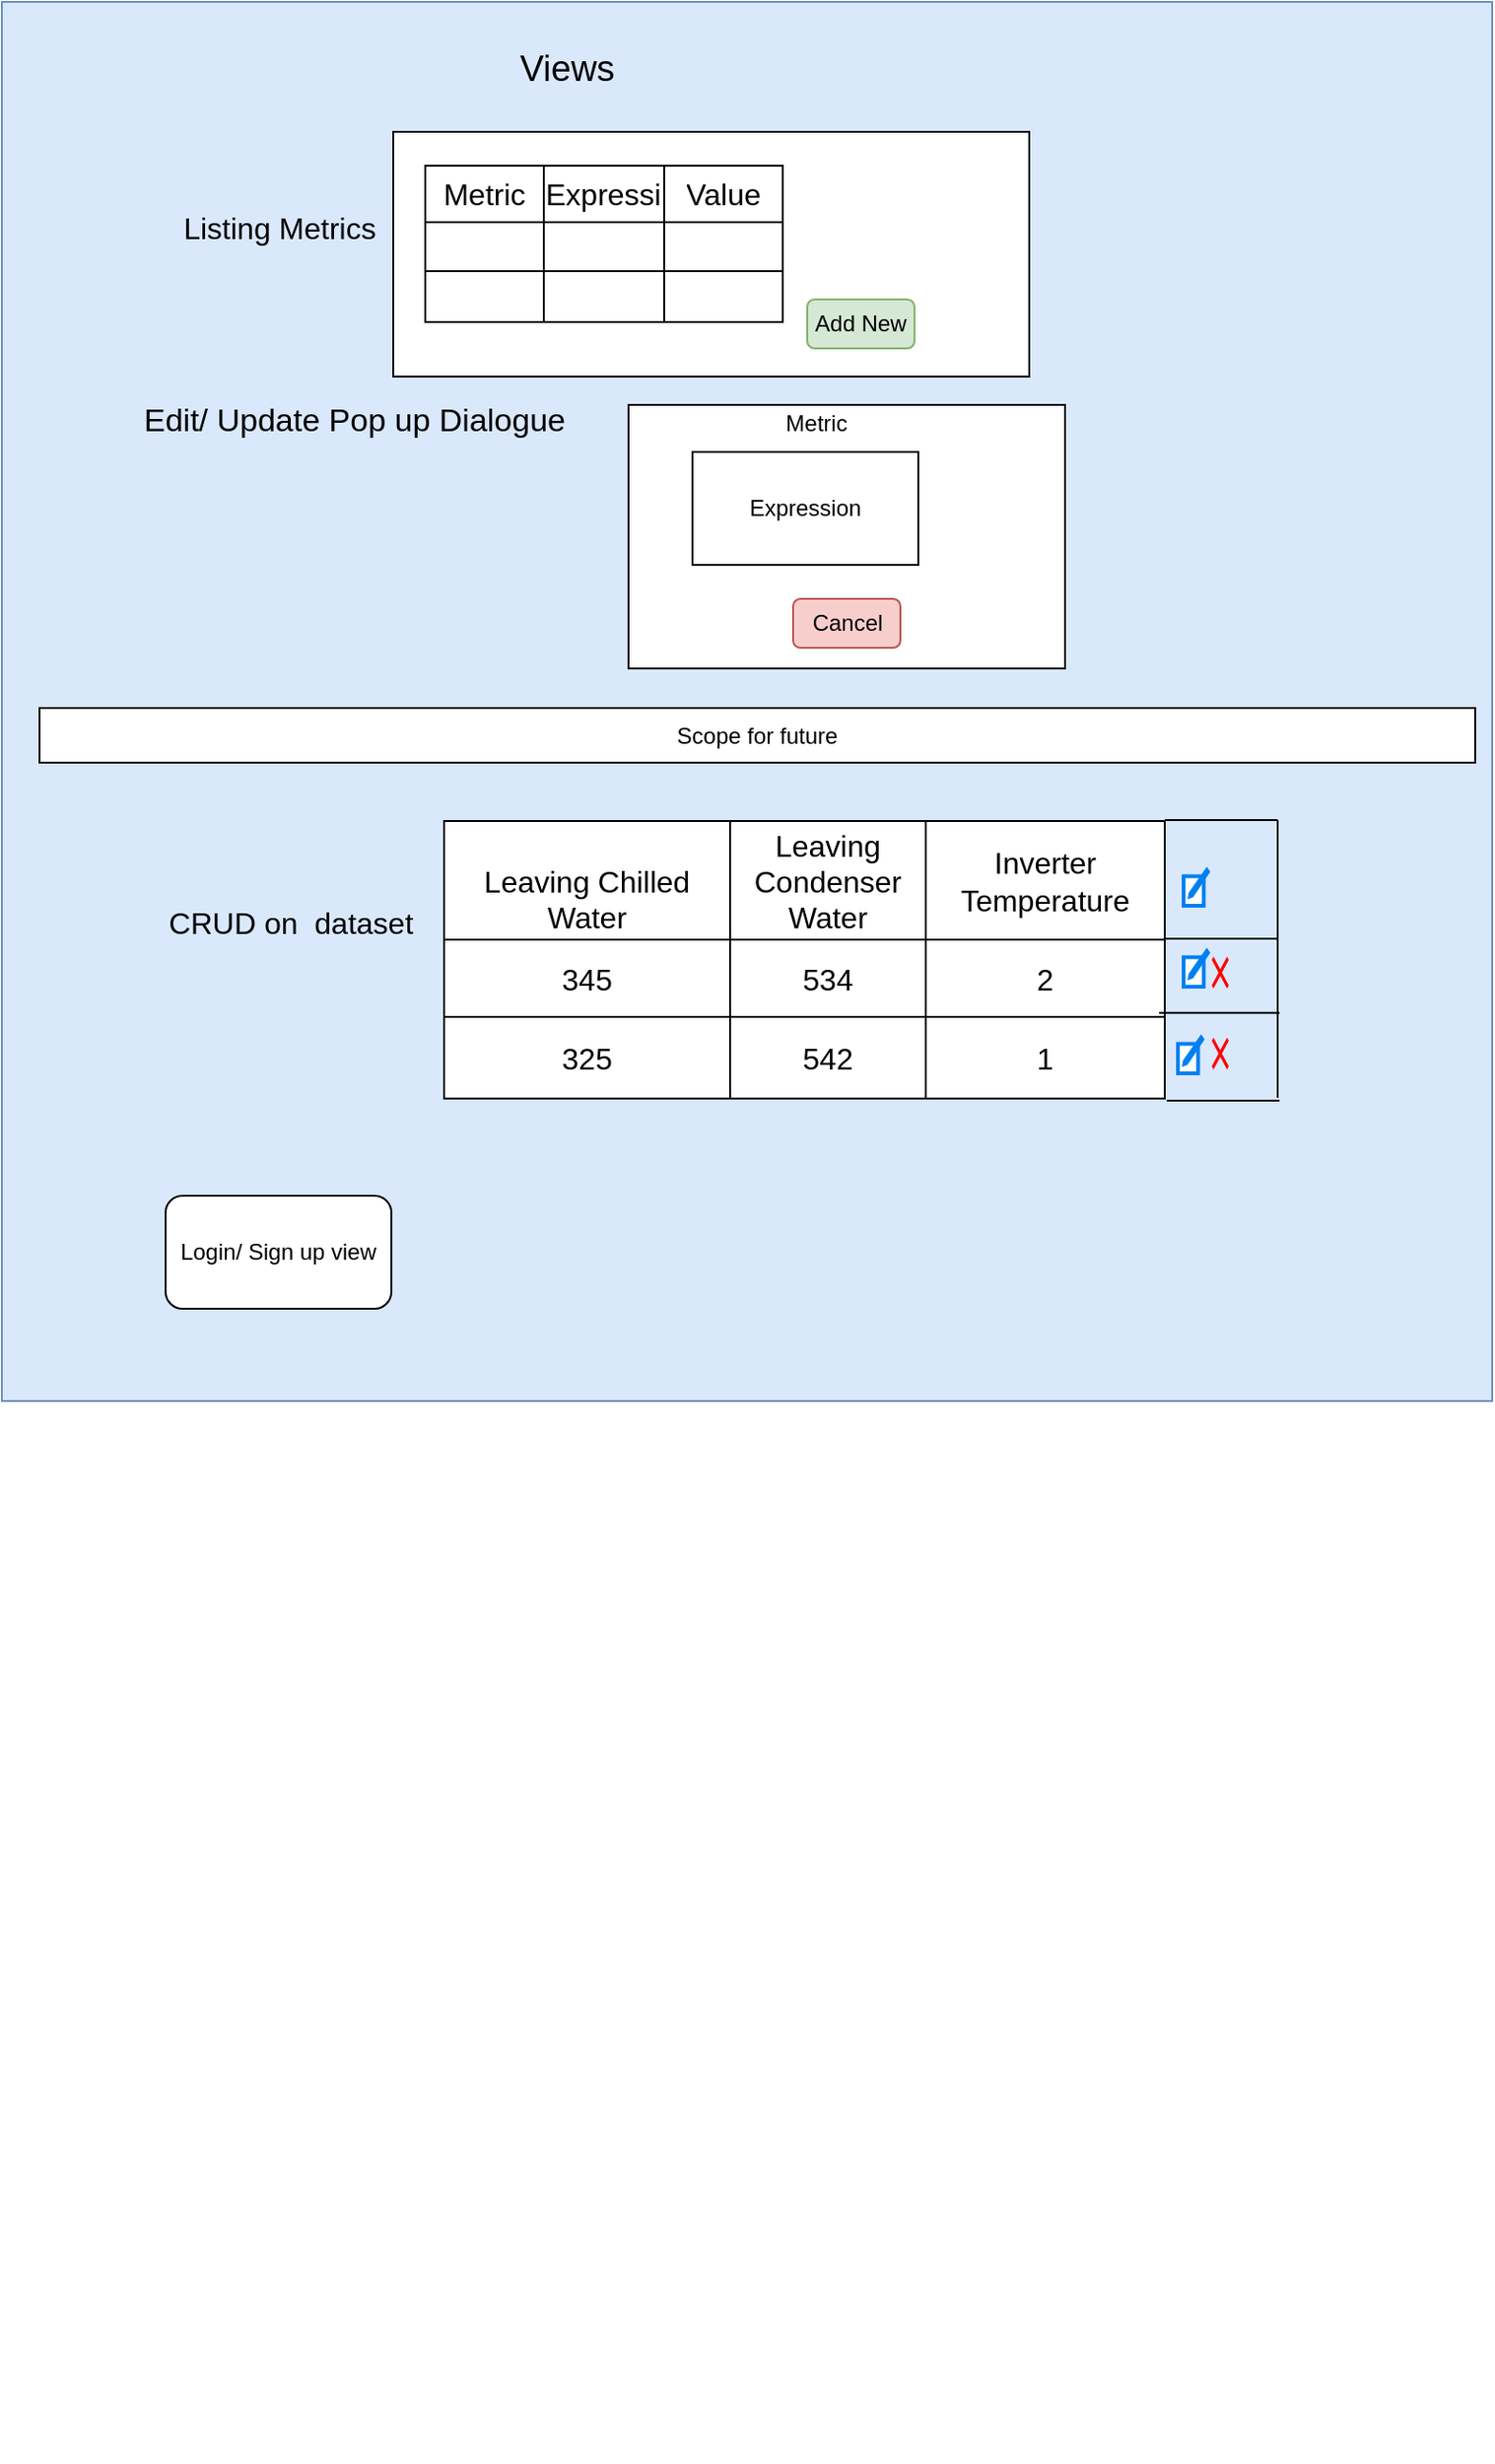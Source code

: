 <mxfile version="22.1.21" type="device">
  <diagram name="Page-1" id="VQ7fePTnOoQS3IAa_n2k">
    <mxGraphModel dx="780" dy="1596" grid="0" gridSize="10" guides="1" tooltips="1" connect="1" arrows="1" fold="1" page="1" pageScale="1" pageWidth="850" pageHeight="1100" math="0" shadow="0">
      <root>
        <mxCell id="0" />
        <mxCell id="1" parent="0" />
        <mxCell id="E0cR1HutTnhPPpm8MxvU-311" value="" style="rounded=0;whiteSpace=wrap;html=1;fillColor=#dae8fc;strokeColor=#6c8ebf;" parent="1" vertex="1">
          <mxGeometry x="48" y="-1058" width="792" height="743" as="geometry" />
        </mxCell>
        <mxCell id="E0cR1HutTnhPPpm8MxvU-308" value="" style="rounded=0;whiteSpace=wrap;html=1;" parent="1" vertex="1">
          <mxGeometry x="256" y="-989" width="338" height="130" as="geometry" />
        </mxCell>
        <mxCell id="E0cR1HutTnhPPpm8MxvU-204" value="" style="group;movable=0;resizable=0;rotatable=0;deletable=0;editable=0;locked=1;connectable=0;" parent="1" vertex="1" connectable="0">
          <mxGeometry x="553" y="-11.5" width="240" height="260" as="geometry" />
        </mxCell>
        <mxCell id="E0cR1HutTnhPPpm8MxvU-262" value="&lt;font style=&quot;font-size: 19px;&quot;&gt;Views&lt;/font&gt;" style="text;html=1;strokeColor=none;fillColor=none;align=center;verticalAlign=middle;whiteSpace=wrap;rounded=0;" parent="1" vertex="1">
          <mxGeometry x="282" y="-1046" width="133" height="48" as="geometry" />
        </mxCell>
        <mxCell id="E0cR1HutTnhPPpm8MxvU-247" value="" style="shape=table;startSize=0;container=1;collapsible=0;childLayout=tableLayout;fontSize=16;" parent="1" vertex="1">
          <mxGeometry x="273" y="-971" width="190" height="83" as="geometry" />
        </mxCell>
        <mxCell id="E0cR1HutTnhPPpm8MxvU-248" value="" style="shape=tableRow;horizontal=0;startSize=0;swimlaneHead=0;swimlaneBody=0;strokeColor=inherit;top=0;left=0;bottom=0;right=0;collapsible=0;dropTarget=0;fillColor=none;points=[[0,0.5],[1,0.5]];portConstraint=eastwest;fontSize=16;" parent="E0cR1HutTnhPPpm8MxvU-247" vertex="1">
          <mxGeometry width="190" height="30" as="geometry" />
        </mxCell>
        <mxCell id="E0cR1HutTnhPPpm8MxvU-249" value="Metric" style="shape=partialRectangle;html=1;whiteSpace=wrap;connectable=0;strokeColor=inherit;overflow=hidden;fillColor=none;top=0;left=0;bottom=0;right=0;pointerEvents=1;fontSize=16;" parent="E0cR1HutTnhPPpm8MxvU-248" vertex="1">
          <mxGeometry width="63" height="30" as="geometry">
            <mxRectangle width="63" height="30" as="alternateBounds" />
          </mxGeometry>
        </mxCell>
        <mxCell id="E0cR1HutTnhPPpm8MxvU-250" value="Expression" style="shape=partialRectangle;html=1;whiteSpace=wrap;connectable=0;strokeColor=inherit;overflow=hidden;fillColor=none;top=0;left=0;bottom=0;right=0;pointerEvents=1;fontSize=16;" parent="E0cR1HutTnhPPpm8MxvU-248" vertex="1">
          <mxGeometry x="63" width="64" height="30" as="geometry">
            <mxRectangle width="64" height="30" as="alternateBounds" />
          </mxGeometry>
        </mxCell>
        <mxCell id="E0cR1HutTnhPPpm8MxvU-251" value="Value" style="shape=partialRectangle;html=1;whiteSpace=wrap;connectable=0;strokeColor=inherit;overflow=hidden;fillColor=none;top=0;left=0;bottom=0;right=0;pointerEvents=1;fontSize=16;" parent="E0cR1HutTnhPPpm8MxvU-248" vertex="1">
          <mxGeometry x="127" width="63" height="30" as="geometry">
            <mxRectangle width="63" height="30" as="alternateBounds" />
          </mxGeometry>
        </mxCell>
        <mxCell id="E0cR1HutTnhPPpm8MxvU-252" value="" style="shape=tableRow;horizontal=0;startSize=0;swimlaneHead=0;swimlaneBody=0;strokeColor=inherit;top=0;left=0;bottom=0;right=0;collapsible=0;dropTarget=0;fillColor=none;points=[[0,0.5],[1,0.5]];portConstraint=eastwest;fontSize=16;" parent="E0cR1HutTnhPPpm8MxvU-247" vertex="1">
          <mxGeometry y="30" width="190" height="26" as="geometry" />
        </mxCell>
        <mxCell id="E0cR1HutTnhPPpm8MxvU-253" value="" style="shape=partialRectangle;html=1;whiteSpace=wrap;connectable=0;strokeColor=inherit;overflow=hidden;fillColor=none;top=0;left=0;bottom=0;right=0;pointerEvents=1;fontSize=16;" parent="E0cR1HutTnhPPpm8MxvU-252" vertex="1">
          <mxGeometry width="63" height="26" as="geometry">
            <mxRectangle width="63" height="26" as="alternateBounds" />
          </mxGeometry>
        </mxCell>
        <mxCell id="E0cR1HutTnhPPpm8MxvU-254" value="" style="shape=partialRectangle;html=1;whiteSpace=wrap;connectable=0;strokeColor=inherit;overflow=hidden;fillColor=none;top=0;left=0;bottom=0;right=0;pointerEvents=1;fontSize=16;" parent="E0cR1HutTnhPPpm8MxvU-252" vertex="1">
          <mxGeometry x="63" width="64" height="26" as="geometry">
            <mxRectangle width="64" height="26" as="alternateBounds" />
          </mxGeometry>
        </mxCell>
        <mxCell id="E0cR1HutTnhPPpm8MxvU-255" value="" style="shape=partialRectangle;html=1;whiteSpace=wrap;connectable=0;strokeColor=inherit;overflow=hidden;fillColor=none;top=0;left=0;bottom=0;right=0;pointerEvents=1;fontSize=16;" parent="E0cR1HutTnhPPpm8MxvU-252" vertex="1">
          <mxGeometry x="127" width="63" height="26" as="geometry">
            <mxRectangle width="63" height="26" as="alternateBounds" />
          </mxGeometry>
        </mxCell>
        <mxCell id="E0cR1HutTnhPPpm8MxvU-256" value="" style="shape=tableRow;horizontal=0;startSize=0;swimlaneHead=0;swimlaneBody=0;strokeColor=inherit;top=0;left=0;bottom=0;right=0;collapsible=0;dropTarget=0;fillColor=none;points=[[0,0.5],[1,0.5]];portConstraint=eastwest;fontSize=16;" parent="E0cR1HutTnhPPpm8MxvU-247" vertex="1">
          <mxGeometry y="56" width="190" height="27" as="geometry" />
        </mxCell>
        <mxCell id="E0cR1HutTnhPPpm8MxvU-257" value="" style="shape=partialRectangle;html=1;whiteSpace=wrap;connectable=0;strokeColor=inherit;overflow=hidden;fillColor=none;top=0;left=0;bottom=0;right=0;pointerEvents=1;fontSize=16;" parent="E0cR1HutTnhPPpm8MxvU-256" vertex="1">
          <mxGeometry width="63" height="27" as="geometry">
            <mxRectangle width="63" height="27" as="alternateBounds" />
          </mxGeometry>
        </mxCell>
        <mxCell id="E0cR1HutTnhPPpm8MxvU-258" value="" style="shape=partialRectangle;html=1;whiteSpace=wrap;connectable=0;strokeColor=inherit;overflow=hidden;fillColor=none;top=0;left=0;bottom=0;right=0;pointerEvents=1;fontSize=16;" parent="E0cR1HutTnhPPpm8MxvU-256" vertex="1">
          <mxGeometry x="63" width="64" height="27" as="geometry">
            <mxRectangle width="64" height="27" as="alternateBounds" />
          </mxGeometry>
        </mxCell>
        <mxCell id="E0cR1HutTnhPPpm8MxvU-259" value="" style="shape=partialRectangle;html=1;whiteSpace=wrap;connectable=0;strokeColor=inherit;overflow=hidden;fillColor=none;top=0;left=0;bottom=0;right=0;pointerEvents=1;fontSize=16;" parent="E0cR1HutTnhPPpm8MxvU-256" vertex="1">
          <mxGeometry x="127" width="63" height="27" as="geometry">
            <mxRectangle width="63" height="27" as="alternateBounds" />
          </mxGeometry>
        </mxCell>
        <mxCell id="E0cR1HutTnhPPpm8MxvU-264" value="&lt;span style=&quot;font-size: 16px;&quot;&gt;&amp;nbsp;Listing Metrics&lt;/span&gt;" style="text;html=1;align=center;verticalAlign=middle;resizable=0;points=[];autosize=1;strokeColor=none;fillColor=none;" parent="1" vertex="1">
          <mxGeometry x="130" y="-954" width="125" height="31" as="geometry" />
        </mxCell>
        <mxCell id="E0cR1HutTnhPPpm8MxvU-267" value="" style="rounded=0;whiteSpace=wrap;html=1;" parent="1" vertex="1">
          <mxGeometry x="381" y="-844" width="232" height="140" as="geometry" />
        </mxCell>
        <mxCell id="E0cR1HutTnhPPpm8MxvU-268" value="&lt;font style=&quot;font-size: 17px;&quot;&gt;Edit/ Update Pop up Dialogue&lt;/font&gt;" style="text;html=1;align=center;verticalAlign=middle;resizable=0;points=[];autosize=1;strokeColor=none;fillColor=none;" parent="1" vertex="1">
          <mxGeometry x="114" y="-851" width="242" height="32" as="geometry" />
        </mxCell>
        <mxCell id="E0cR1HutTnhPPpm8MxvU-278" value="Metric" style="text;html=1;strokeColor=none;fillColor=none;align=center;verticalAlign=middle;whiteSpace=wrap;rounded=0;" parent="1" vertex="1">
          <mxGeometry x="451" y="-849" width="60" height="30" as="geometry" />
        </mxCell>
        <mxCell id="E0cR1HutTnhPPpm8MxvU-279" value="Expression" style="rounded=0;whiteSpace=wrap;html=1;" parent="1" vertex="1">
          <mxGeometry x="415" y="-819" width="120" height="60" as="geometry" />
        </mxCell>
        <mxCell id="E0cR1HutTnhPPpm8MxvU-280" value="Add New" style="rounded=1;whiteSpace=wrap;html=1;fillColor=#d5e8d4;strokeColor=#82b366;" parent="1" vertex="1">
          <mxGeometry x="476" y="-900" width="57" height="26" as="geometry" />
        </mxCell>
        <mxCell id="E0cR1HutTnhPPpm8MxvU-281" value="Cancel" style="rounded=1;whiteSpace=wrap;html=1;fillColor=#f8cecc;strokeColor=#b85450;" parent="1" vertex="1">
          <mxGeometry x="468.5" y="-741" width="57" height="26" as="geometry" />
        </mxCell>
        <mxCell id="E0cR1HutTnhPPpm8MxvU-295" value="&lt;span style=&quot;font-size: 16px;&quot;&gt;&amp;nbsp;CRUD on&amp;nbsp; dataset&lt;/span&gt;" style="text;html=1;align=center;verticalAlign=middle;resizable=0;points=[];autosize=1;strokeColor=none;fillColor=none;" parent="1" vertex="1">
          <mxGeometry x="123" y="-585" width="152" height="31" as="geometry" />
        </mxCell>
        <mxCell id="E0cR1HutTnhPPpm8MxvU-296" value="" style="line;strokeWidth=1;rotatable=0;dashed=0;labelPosition=right;align=left;verticalAlign=middle;spacingTop=0;spacingLeft=6;points=[];portConstraint=eastwest;" parent="1" vertex="1">
          <mxGeometry x="666" y="-669" width="60" height="91" as="geometry" />
        </mxCell>
        <mxCell id="E0cR1HutTnhPPpm8MxvU-307" value="" style="group" parent="1" vertex="1" connectable="0">
          <mxGeometry x="283" y="-623" width="444" height="194" as="geometry" />
        </mxCell>
        <object label="" CRUD="" id="E0cR1HutTnhPPpm8MxvU-282">
          <mxCell style="shape=table;startSize=0;container=1;collapsible=0;childLayout=tableLayout;fontSize=16;" parent="E0cR1HutTnhPPpm8MxvU-307" vertex="1">
            <mxGeometry width="383" height="147.405" as="geometry" />
          </mxCell>
        </object>
        <mxCell id="E0cR1HutTnhPPpm8MxvU-283" value="" style="shape=tableRow;horizontal=0;startSize=0;swimlaneHead=0;swimlaneBody=0;strokeColor=inherit;top=0;left=0;bottom=0;right=0;collapsible=0;dropTarget=0;fillColor=none;points=[[0,0.5],[1,0.5]];portConstraint=eastwest;fontSize=16;" parent="E0cR1HutTnhPPpm8MxvU-282" vertex="1">
          <mxGeometry width="383" height="63" as="geometry" />
        </mxCell>
        <mxCell id="E0cR1HutTnhPPpm8MxvU-284" value="&lt;table style=&quot;border-collapse:&lt;br/&gt; collapse;width:110pt&quot; width=&quot;146&quot; cellspacing=&quot;0&quot; cellpadding=&quot;0&quot; border=&quot;0&quot;&gt;&lt;tbody&gt;&lt;tr style=&quot;height:14.5pt&quot; height=&quot;19&quot;&gt;&lt;br/&gt;  &lt;td style=&quot;height:14.5pt;width:110pt&quot; width=&quot;146&quot; height=&quot;19&quot;&gt;Leaving Chilled&lt;br/&gt;  Water&lt;/td&gt;&lt;/tr&gt;&lt;/tbody&gt;&lt;/table&gt;" style="shape=partialRectangle;html=1;whiteSpace=wrap;connectable=0;strokeColor=inherit;overflow=hidden;fillColor=none;top=0;left=0;bottom=0;right=0;pointerEvents=1;fontSize=16;" parent="E0cR1HutTnhPPpm8MxvU-283" vertex="1">
          <mxGeometry width="152" height="63" as="geometry">
            <mxRectangle width="152" height="63" as="alternateBounds" />
          </mxGeometry>
        </mxCell>
        <mxCell id="E0cR1HutTnhPPpm8MxvU-285" value="Leaving Condenser Water" style="shape=partialRectangle;html=1;whiteSpace=wrap;connectable=0;strokeColor=inherit;overflow=hidden;fillColor=none;top=0;left=0;bottom=0;right=0;pointerEvents=1;fontSize=16;" parent="E0cR1HutTnhPPpm8MxvU-283" vertex="1">
          <mxGeometry x="152" width="104" height="63" as="geometry">
            <mxRectangle width="104" height="63" as="alternateBounds" />
          </mxGeometry>
        </mxCell>
        <mxCell id="E0cR1HutTnhPPpm8MxvU-286" value="Inverter Temperature" style="shape=partialRectangle;html=1;whiteSpace=wrap;connectable=0;strokeColor=inherit;overflow=hidden;fillColor=none;top=0;left=0;bottom=0;right=0;pointerEvents=1;fontSize=16;" parent="E0cR1HutTnhPPpm8MxvU-283" vertex="1">
          <mxGeometry x="256" width="127" height="63" as="geometry">
            <mxRectangle width="127" height="63" as="alternateBounds" />
          </mxGeometry>
        </mxCell>
        <mxCell id="E0cR1HutTnhPPpm8MxvU-287" value="" style="shape=tableRow;horizontal=0;startSize=0;swimlaneHead=0;swimlaneBody=0;strokeColor=inherit;top=0;left=0;bottom=0;right=0;collapsible=0;dropTarget=0;fillColor=none;points=[[0,0.5],[1,0.5]];portConstraint=eastwest;fontSize=16;" parent="E0cR1HutTnhPPpm8MxvU-282" vertex="1">
          <mxGeometry y="63" width="383" height="41" as="geometry" />
        </mxCell>
        <mxCell id="E0cR1HutTnhPPpm8MxvU-288" value="345" style="shape=partialRectangle;html=1;whiteSpace=wrap;connectable=0;strokeColor=inherit;overflow=hidden;fillColor=none;top=0;left=0;bottom=0;right=0;pointerEvents=1;fontSize=16;" parent="E0cR1HutTnhPPpm8MxvU-287" vertex="1">
          <mxGeometry width="152" height="41" as="geometry">
            <mxRectangle width="152" height="41" as="alternateBounds" />
          </mxGeometry>
        </mxCell>
        <mxCell id="E0cR1HutTnhPPpm8MxvU-289" value="534" style="shape=partialRectangle;html=1;whiteSpace=wrap;connectable=0;strokeColor=inherit;overflow=hidden;fillColor=none;top=0;left=0;bottom=0;right=0;pointerEvents=1;fontSize=16;" parent="E0cR1HutTnhPPpm8MxvU-287" vertex="1">
          <mxGeometry x="152" width="104" height="41" as="geometry">
            <mxRectangle width="104" height="41" as="alternateBounds" />
          </mxGeometry>
        </mxCell>
        <mxCell id="E0cR1HutTnhPPpm8MxvU-290" value="2" style="shape=partialRectangle;html=1;whiteSpace=wrap;connectable=0;strokeColor=inherit;overflow=hidden;fillColor=none;top=0;left=0;bottom=0;right=0;pointerEvents=1;fontSize=16;" parent="E0cR1HutTnhPPpm8MxvU-287" vertex="1">
          <mxGeometry x="256" width="127" height="41" as="geometry">
            <mxRectangle width="127" height="41" as="alternateBounds" />
          </mxGeometry>
        </mxCell>
        <mxCell id="E0cR1HutTnhPPpm8MxvU-291" value="" style="shape=tableRow;horizontal=0;startSize=0;swimlaneHead=0;swimlaneBody=0;strokeColor=inherit;top=0;left=0;bottom=0;right=0;collapsible=0;dropTarget=0;fillColor=none;points=[[0,0.5],[1,0.5]];portConstraint=eastwest;fontSize=16;" parent="E0cR1HutTnhPPpm8MxvU-282" vertex="1">
          <mxGeometry y="104" width="383" height="43" as="geometry" />
        </mxCell>
        <mxCell id="E0cR1HutTnhPPpm8MxvU-292" value="325" style="shape=partialRectangle;html=1;whiteSpace=wrap;connectable=0;strokeColor=inherit;overflow=hidden;fillColor=none;top=0;left=0;bottom=0;right=0;pointerEvents=1;fontSize=16;" parent="E0cR1HutTnhPPpm8MxvU-291" vertex="1">
          <mxGeometry width="152" height="43" as="geometry">
            <mxRectangle width="152" height="43" as="alternateBounds" />
          </mxGeometry>
        </mxCell>
        <mxCell id="E0cR1HutTnhPPpm8MxvU-293" value="542" style="shape=partialRectangle;html=1;whiteSpace=wrap;connectable=0;strokeColor=inherit;overflow=hidden;fillColor=none;top=0;left=0;bottom=0;right=0;pointerEvents=1;fontSize=16;" parent="E0cR1HutTnhPPpm8MxvU-291" vertex="1">
          <mxGeometry x="152" width="104" height="43" as="geometry">
            <mxRectangle width="104" height="43" as="alternateBounds" />
          </mxGeometry>
        </mxCell>
        <mxCell id="E0cR1HutTnhPPpm8MxvU-294" value="1" style="shape=partialRectangle;html=1;whiteSpace=wrap;connectable=0;strokeColor=inherit;overflow=hidden;fillColor=none;top=0;left=0;bottom=0;right=0;pointerEvents=1;fontSize=16;" parent="E0cR1HutTnhPPpm8MxvU-291" vertex="1">
          <mxGeometry x="256" width="127" height="43" as="geometry">
            <mxRectangle width="127" height="43" as="alternateBounds" />
          </mxGeometry>
        </mxCell>
        <mxCell id="E0cR1HutTnhPPpm8MxvU-297" value="" style="line;strokeWidth=1;rotatable=0;dashed=0;labelPosition=right;align=left;verticalAlign=middle;spacingTop=0;spacingLeft=6;points=[];portConstraint=eastwest;" parent="E0cR1HutTnhPPpm8MxvU-307" vertex="1">
          <mxGeometry x="383" y="17" width="60" height="91" as="geometry" />
        </mxCell>
        <mxCell id="E0cR1HutTnhPPpm8MxvU-298" value="" style="line;strokeWidth=1;rotatable=0;dashed=0;labelPosition=right;align=left;verticalAlign=middle;spacingTop=0;spacingLeft=6;points=[];portConstraint=eastwest;" parent="E0cR1HutTnhPPpm8MxvU-307" vertex="1">
          <mxGeometry x="380" y="56.4" width="64" height="91" as="geometry" />
        </mxCell>
        <mxCell id="E0cR1HutTnhPPpm8MxvU-300" value="" style="html=1;verticalLabelPosition=bottom;align=center;labelBackgroundColor=#ffffff;verticalAlign=top;strokeWidth=2;strokeColor=#0080F0;shadow=0;dashed=0;shape=mxgraph.ios7.icons.compose;" parent="E0cR1HutTnhPPpm8MxvU-307" vertex="1">
          <mxGeometry x="393" y="69" width="13" height="19" as="geometry" />
        </mxCell>
        <mxCell id="E0cR1HutTnhPPpm8MxvU-302" value="" style="shape=mxgraph.mockup.markup.redX;fillColor=#ff0000;html=1;shadow=0;whiteSpace=wrap;strokeColor=none;" parent="E0cR1HutTnhPPpm8MxvU-307" vertex="1">
          <mxGeometry x="408" y="72" width="9" height="17" as="geometry" />
        </mxCell>
        <mxCell id="E0cR1HutTnhPPpm8MxvU-303" value="" style="html=1;verticalLabelPosition=bottom;align=center;labelBackgroundColor=#ffffff;verticalAlign=top;strokeWidth=2;strokeColor=#0080F0;shadow=0;dashed=0;shape=mxgraph.ios7.icons.compose;" parent="E0cR1HutTnhPPpm8MxvU-307" vertex="1">
          <mxGeometry x="393" y="26" width="13" height="19" as="geometry" />
        </mxCell>
        <mxCell id="E0cR1HutTnhPPpm8MxvU-304" value="" style="html=1;verticalLabelPosition=bottom;align=center;labelBackgroundColor=#ffffff;verticalAlign=top;strokeWidth=2;strokeColor=#0080F0;shadow=0;dashed=0;shape=mxgraph.ios7.icons.compose;" parent="E0cR1HutTnhPPpm8MxvU-307" vertex="1">
          <mxGeometry x="390" y="115" width="13" height="19" as="geometry" />
        </mxCell>
        <mxCell id="E0cR1HutTnhPPpm8MxvU-305" value="" style="shape=mxgraph.mockup.markup.redX;fillColor=#ff0000;html=1;shadow=0;whiteSpace=wrap;strokeColor=none;" parent="E0cR1HutTnhPPpm8MxvU-307" vertex="1">
          <mxGeometry x="408" y="115" width="9" height="17" as="geometry" />
        </mxCell>
        <mxCell id="E0cR1HutTnhPPpm8MxvU-306" value="" style="endArrow=none;html=1;rounded=0;entryX=1;entryY=0.5;entryDx=0;entryDy=0;entryPerimeter=0;" parent="E0cR1HutTnhPPpm8MxvU-307" target="E0cR1HutTnhPPpm8MxvU-296" edge="1">
          <mxGeometry width="50" height="50" relative="1" as="geometry">
            <mxPoint x="443" y="147" as="sourcePoint" />
            <mxPoint x="313" y="23" as="targetPoint" />
          </mxGeometry>
        </mxCell>
        <mxCell id="E0cR1HutTnhPPpm8MxvU-299" value="" style="line;strokeWidth=1;rotatable=0;dashed=0;labelPosition=right;align=left;verticalAlign=middle;spacingTop=0;spacingLeft=6;points=[];portConstraint=eastwest;" parent="E0cR1HutTnhPPpm8MxvU-307" vertex="1">
          <mxGeometry x="384" y="103" width="60" height="91" as="geometry" />
        </mxCell>
        <mxCell id="E0cR1HutTnhPPpm8MxvU-309" value="Scope for future" style="rounded=0;whiteSpace=wrap;html=1;" parent="1" vertex="1">
          <mxGeometry x="68" y="-683" width="763" height="29" as="geometry" />
        </mxCell>
        <mxCell id="E0cR1HutTnhPPpm8MxvU-310" value="Login/ Sign up view" style="rounded=1;whiteSpace=wrap;html=1;" parent="1" vertex="1">
          <mxGeometry x="135" y="-424" width="120" height="60" as="geometry" />
        </mxCell>
      </root>
    </mxGraphModel>
  </diagram>
</mxfile>
